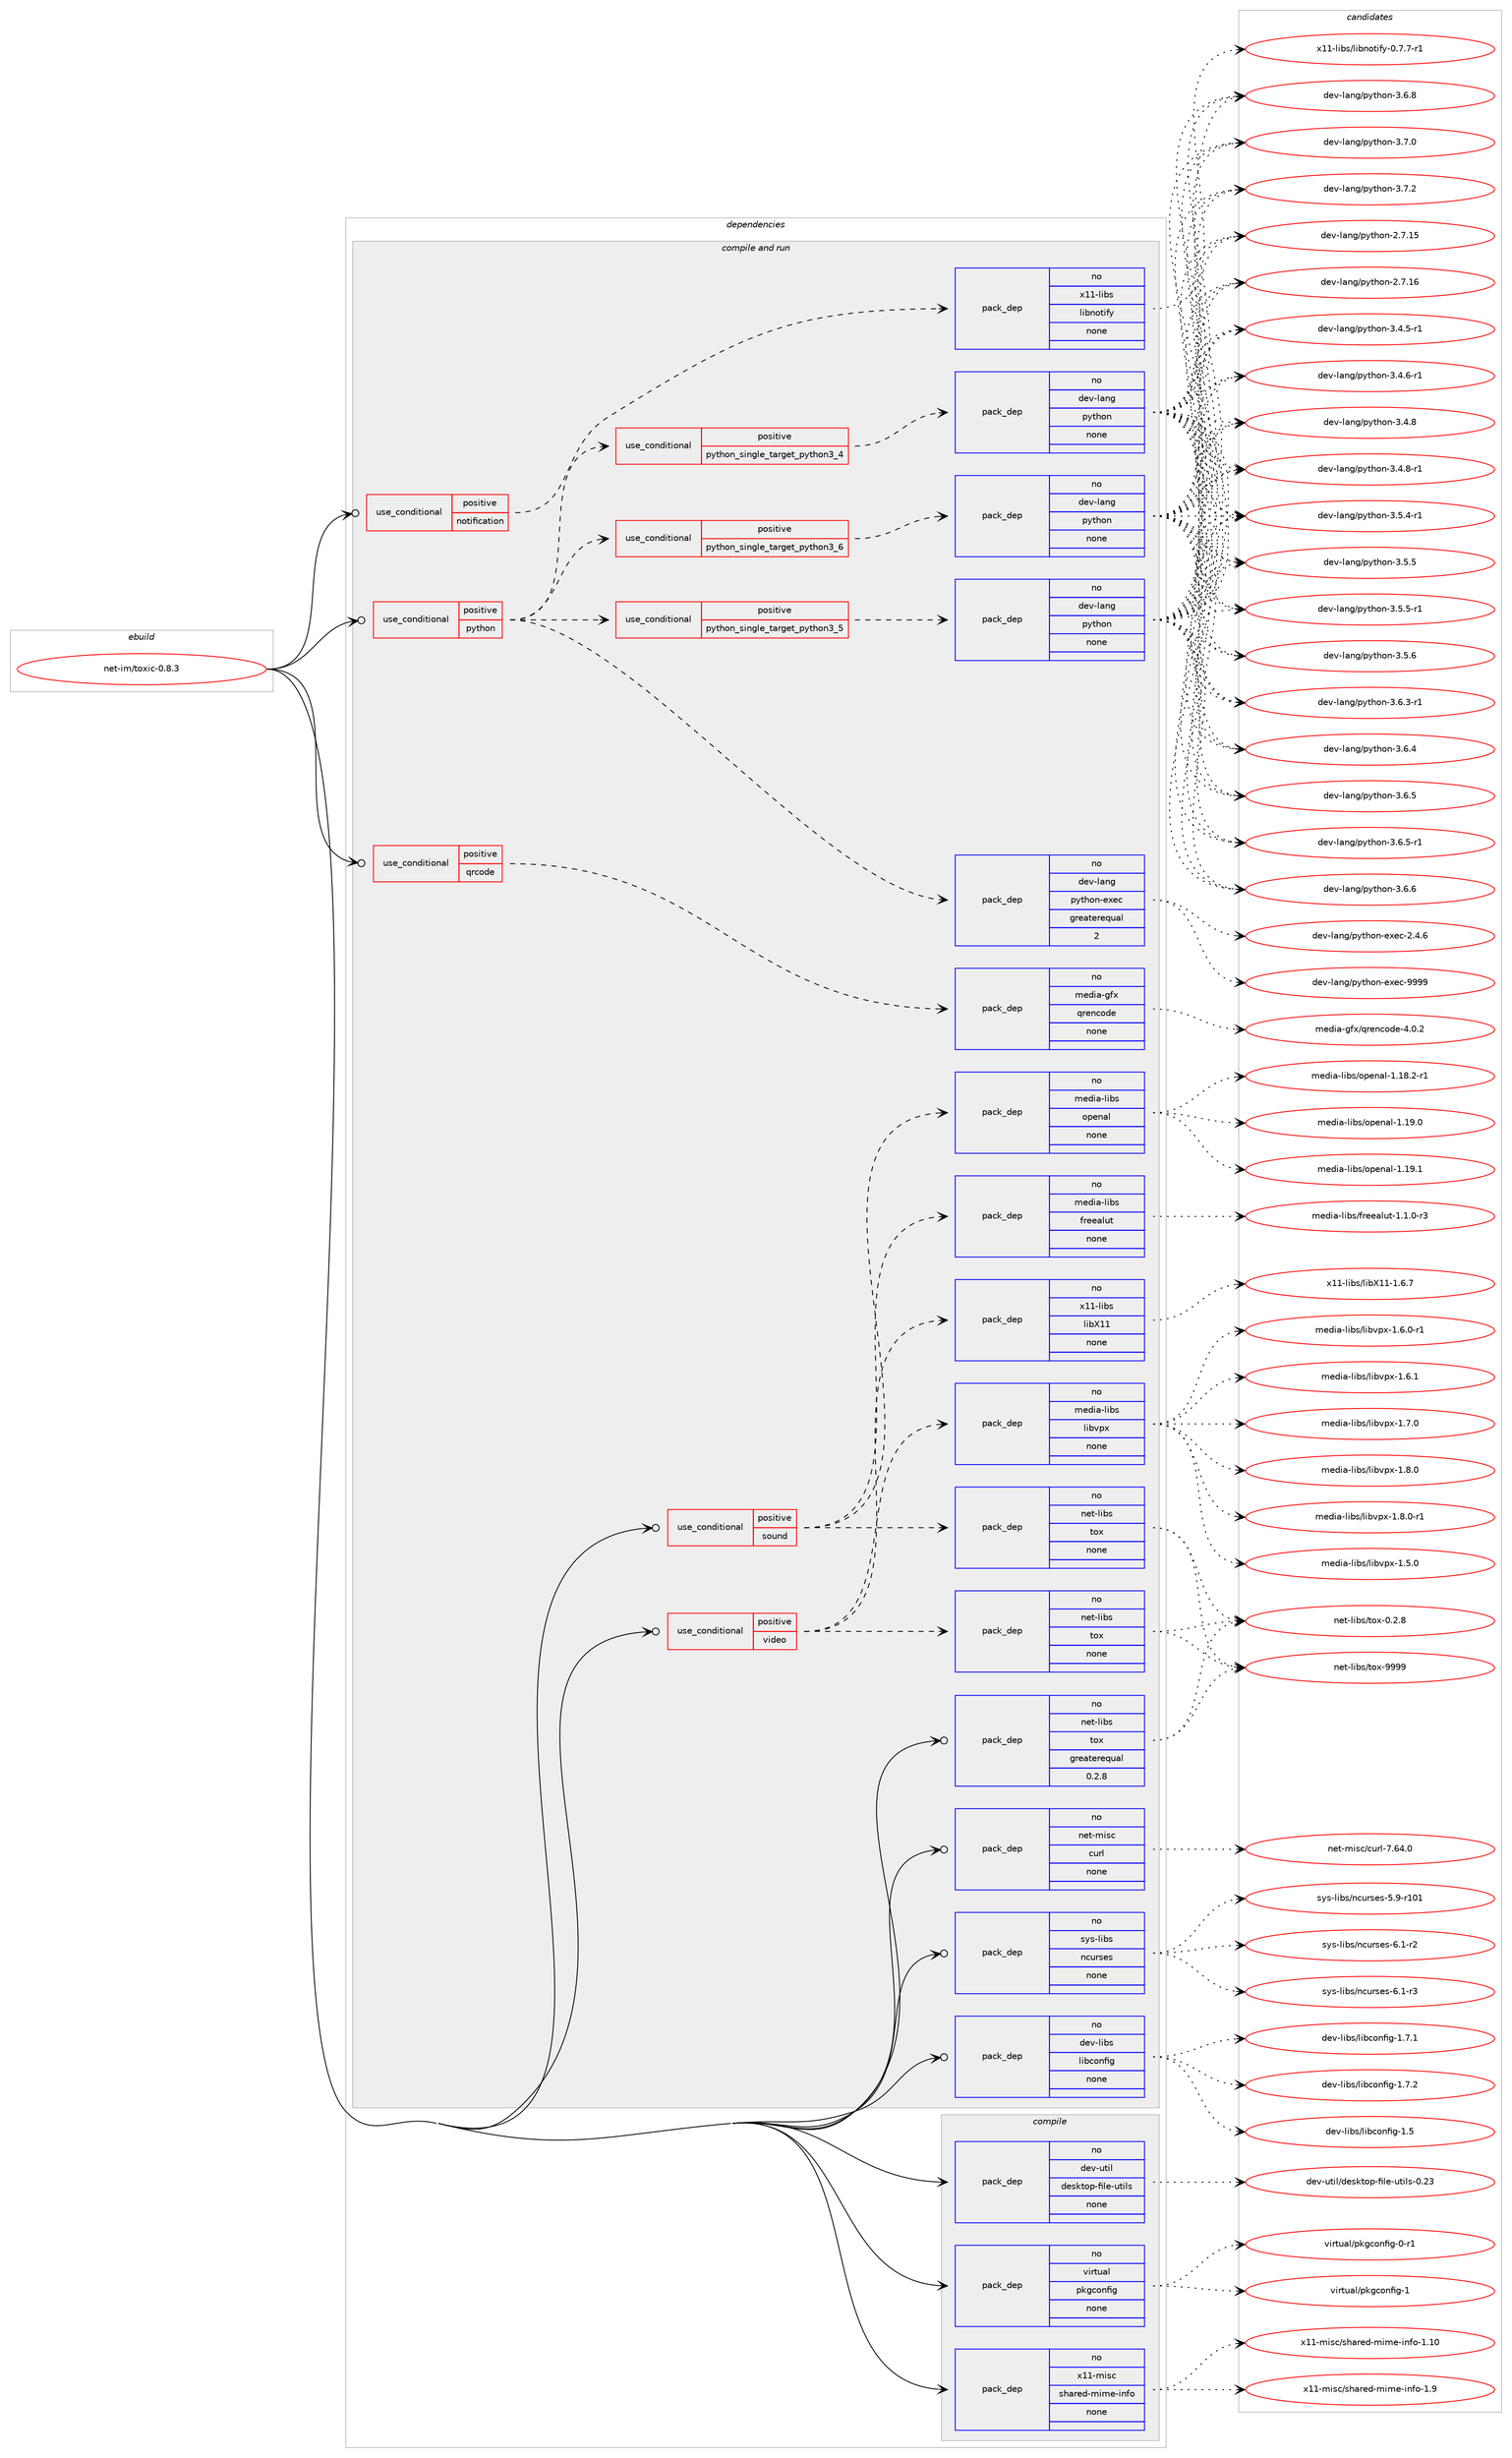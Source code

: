 digraph prolog {

# *************
# Graph options
# *************

newrank=true;
concentrate=true;
compound=true;
graph [rankdir=LR,fontname=Helvetica,fontsize=10,ranksep=1.5];#, ranksep=2.5, nodesep=0.2];
edge  [arrowhead=vee];
node  [fontname=Helvetica,fontsize=10];

# **********
# The ebuild
# **********

subgraph cluster_leftcol {
color=gray;
rank=same;
label=<<i>ebuild</i>>;
id [label="net-im/toxic-0.8.3", color=red, width=4, href="../net-im/toxic-0.8.3.svg"];
}

# ****************
# The dependencies
# ****************

subgraph cluster_midcol {
color=gray;
label=<<i>dependencies</i>>;
subgraph cluster_compile {
fillcolor="#eeeeee";
style=filled;
label=<<i>compile</i>>;
subgraph pack1184029 {
dependency1656108 [label=<<TABLE BORDER="0" CELLBORDER="1" CELLSPACING="0" CELLPADDING="4" WIDTH="220"><TR><TD ROWSPAN="6" CELLPADDING="30">pack_dep</TD></TR><TR><TD WIDTH="110">no</TD></TR><TR><TD>dev-util</TD></TR><TR><TD>desktop-file-utils</TD></TR><TR><TD>none</TD></TR><TR><TD></TD></TR></TABLE>>, shape=none, color=blue];
}
id:e -> dependency1656108:w [weight=20,style="solid",arrowhead="vee"];
subgraph pack1184030 {
dependency1656109 [label=<<TABLE BORDER="0" CELLBORDER="1" CELLSPACING="0" CELLPADDING="4" WIDTH="220"><TR><TD ROWSPAN="6" CELLPADDING="30">pack_dep</TD></TR><TR><TD WIDTH="110">no</TD></TR><TR><TD>virtual</TD></TR><TR><TD>pkgconfig</TD></TR><TR><TD>none</TD></TR><TR><TD></TD></TR></TABLE>>, shape=none, color=blue];
}
id:e -> dependency1656109:w [weight=20,style="solid",arrowhead="vee"];
subgraph pack1184031 {
dependency1656110 [label=<<TABLE BORDER="0" CELLBORDER="1" CELLSPACING="0" CELLPADDING="4" WIDTH="220"><TR><TD ROWSPAN="6" CELLPADDING="30">pack_dep</TD></TR><TR><TD WIDTH="110">no</TD></TR><TR><TD>x11-misc</TD></TR><TR><TD>shared-mime-info</TD></TR><TR><TD>none</TD></TR><TR><TD></TD></TR></TABLE>>, shape=none, color=blue];
}
id:e -> dependency1656110:w [weight=20,style="solid",arrowhead="vee"];
}
subgraph cluster_compileandrun {
fillcolor="#eeeeee";
style=filled;
label=<<i>compile and run</i>>;
subgraph cond445238 {
dependency1656111 [label=<<TABLE BORDER="0" CELLBORDER="1" CELLSPACING="0" CELLPADDING="4"><TR><TD ROWSPAN="3" CELLPADDING="10">use_conditional</TD></TR><TR><TD>positive</TD></TR><TR><TD>notification</TD></TR></TABLE>>, shape=none, color=red];
subgraph pack1184032 {
dependency1656112 [label=<<TABLE BORDER="0" CELLBORDER="1" CELLSPACING="0" CELLPADDING="4" WIDTH="220"><TR><TD ROWSPAN="6" CELLPADDING="30">pack_dep</TD></TR><TR><TD WIDTH="110">no</TD></TR><TR><TD>x11-libs</TD></TR><TR><TD>libnotify</TD></TR><TR><TD>none</TD></TR><TR><TD></TD></TR></TABLE>>, shape=none, color=blue];
}
dependency1656111:e -> dependency1656112:w [weight=20,style="dashed",arrowhead="vee"];
}
id:e -> dependency1656111:w [weight=20,style="solid",arrowhead="odotvee"];
subgraph cond445239 {
dependency1656113 [label=<<TABLE BORDER="0" CELLBORDER="1" CELLSPACING="0" CELLPADDING="4"><TR><TD ROWSPAN="3" CELLPADDING="10">use_conditional</TD></TR><TR><TD>positive</TD></TR><TR><TD>python</TD></TR></TABLE>>, shape=none, color=red];
subgraph cond445240 {
dependency1656114 [label=<<TABLE BORDER="0" CELLBORDER="1" CELLSPACING="0" CELLPADDING="4"><TR><TD ROWSPAN="3" CELLPADDING="10">use_conditional</TD></TR><TR><TD>positive</TD></TR><TR><TD>python_single_target_python3_4</TD></TR></TABLE>>, shape=none, color=red];
subgraph pack1184033 {
dependency1656115 [label=<<TABLE BORDER="0" CELLBORDER="1" CELLSPACING="0" CELLPADDING="4" WIDTH="220"><TR><TD ROWSPAN="6" CELLPADDING="30">pack_dep</TD></TR><TR><TD WIDTH="110">no</TD></TR><TR><TD>dev-lang</TD></TR><TR><TD>python</TD></TR><TR><TD>none</TD></TR><TR><TD></TD></TR></TABLE>>, shape=none, color=blue];
}
dependency1656114:e -> dependency1656115:w [weight=20,style="dashed",arrowhead="vee"];
}
dependency1656113:e -> dependency1656114:w [weight=20,style="dashed",arrowhead="vee"];
subgraph cond445241 {
dependency1656116 [label=<<TABLE BORDER="0" CELLBORDER="1" CELLSPACING="0" CELLPADDING="4"><TR><TD ROWSPAN="3" CELLPADDING="10">use_conditional</TD></TR><TR><TD>positive</TD></TR><TR><TD>python_single_target_python3_5</TD></TR></TABLE>>, shape=none, color=red];
subgraph pack1184034 {
dependency1656117 [label=<<TABLE BORDER="0" CELLBORDER="1" CELLSPACING="0" CELLPADDING="4" WIDTH="220"><TR><TD ROWSPAN="6" CELLPADDING="30">pack_dep</TD></TR><TR><TD WIDTH="110">no</TD></TR><TR><TD>dev-lang</TD></TR><TR><TD>python</TD></TR><TR><TD>none</TD></TR><TR><TD></TD></TR></TABLE>>, shape=none, color=blue];
}
dependency1656116:e -> dependency1656117:w [weight=20,style="dashed",arrowhead="vee"];
}
dependency1656113:e -> dependency1656116:w [weight=20,style="dashed",arrowhead="vee"];
subgraph cond445242 {
dependency1656118 [label=<<TABLE BORDER="0" CELLBORDER="1" CELLSPACING="0" CELLPADDING="4"><TR><TD ROWSPAN="3" CELLPADDING="10">use_conditional</TD></TR><TR><TD>positive</TD></TR><TR><TD>python_single_target_python3_6</TD></TR></TABLE>>, shape=none, color=red];
subgraph pack1184035 {
dependency1656119 [label=<<TABLE BORDER="0" CELLBORDER="1" CELLSPACING="0" CELLPADDING="4" WIDTH="220"><TR><TD ROWSPAN="6" CELLPADDING="30">pack_dep</TD></TR><TR><TD WIDTH="110">no</TD></TR><TR><TD>dev-lang</TD></TR><TR><TD>python</TD></TR><TR><TD>none</TD></TR><TR><TD></TD></TR></TABLE>>, shape=none, color=blue];
}
dependency1656118:e -> dependency1656119:w [weight=20,style="dashed",arrowhead="vee"];
}
dependency1656113:e -> dependency1656118:w [weight=20,style="dashed",arrowhead="vee"];
subgraph pack1184036 {
dependency1656120 [label=<<TABLE BORDER="0" CELLBORDER="1" CELLSPACING="0" CELLPADDING="4" WIDTH="220"><TR><TD ROWSPAN="6" CELLPADDING="30">pack_dep</TD></TR><TR><TD WIDTH="110">no</TD></TR><TR><TD>dev-lang</TD></TR><TR><TD>python-exec</TD></TR><TR><TD>greaterequal</TD></TR><TR><TD>2</TD></TR></TABLE>>, shape=none, color=blue];
}
dependency1656113:e -> dependency1656120:w [weight=20,style="dashed",arrowhead="vee"];
}
id:e -> dependency1656113:w [weight=20,style="solid",arrowhead="odotvee"];
subgraph cond445243 {
dependency1656121 [label=<<TABLE BORDER="0" CELLBORDER="1" CELLSPACING="0" CELLPADDING="4"><TR><TD ROWSPAN="3" CELLPADDING="10">use_conditional</TD></TR><TR><TD>positive</TD></TR><TR><TD>qrcode</TD></TR></TABLE>>, shape=none, color=red];
subgraph pack1184037 {
dependency1656122 [label=<<TABLE BORDER="0" CELLBORDER="1" CELLSPACING="0" CELLPADDING="4" WIDTH="220"><TR><TD ROWSPAN="6" CELLPADDING="30">pack_dep</TD></TR><TR><TD WIDTH="110">no</TD></TR><TR><TD>media-gfx</TD></TR><TR><TD>qrencode</TD></TR><TR><TD>none</TD></TR><TR><TD></TD></TR></TABLE>>, shape=none, color=blue];
}
dependency1656121:e -> dependency1656122:w [weight=20,style="dashed",arrowhead="vee"];
}
id:e -> dependency1656121:w [weight=20,style="solid",arrowhead="odotvee"];
subgraph cond445244 {
dependency1656123 [label=<<TABLE BORDER="0" CELLBORDER="1" CELLSPACING="0" CELLPADDING="4"><TR><TD ROWSPAN="3" CELLPADDING="10">use_conditional</TD></TR><TR><TD>positive</TD></TR><TR><TD>sound</TD></TR></TABLE>>, shape=none, color=red];
subgraph pack1184038 {
dependency1656124 [label=<<TABLE BORDER="0" CELLBORDER="1" CELLSPACING="0" CELLPADDING="4" WIDTH="220"><TR><TD ROWSPAN="6" CELLPADDING="30">pack_dep</TD></TR><TR><TD WIDTH="110">no</TD></TR><TR><TD>media-libs</TD></TR><TR><TD>freealut</TD></TR><TR><TD>none</TD></TR><TR><TD></TD></TR></TABLE>>, shape=none, color=blue];
}
dependency1656123:e -> dependency1656124:w [weight=20,style="dashed",arrowhead="vee"];
subgraph pack1184039 {
dependency1656125 [label=<<TABLE BORDER="0" CELLBORDER="1" CELLSPACING="0" CELLPADDING="4" WIDTH="220"><TR><TD ROWSPAN="6" CELLPADDING="30">pack_dep</TD></TR><TR><TD WIDTH="110">no</TD></TR><TR><TD>media-libs</TD></TR><TR><TD>openal</TD></TR><TR><TD>none</TD></TR><TR><TD></TD></TR></TABLE>>, shape=none, color=blue];
}
dependency1656123:e -> dependency1656125:w [weight=20,style="dashed",arrowhead="vee"];
subgraph pack1184040 {
dependency1656126 [label=<<TABLE BORDER="0" CELLBORDER="1" CELLSPACING="0" CELLPADDING="4" WIDTH="220"><TR><TD ROWSPAN="6" CELLPADDING="30">pack_dep</TD></TR><TR><TD WIDTH="110">no</TD></TR><TR><TD>net-libs</TD></TR><TR><TD>tox</TD></TR><TR><TD>none</TD></TR><TR><TD></TD></TR></TABLE>>, shape=none, color=blue];
}
dependency1656123:e -> dependency1656126:w [weight=20,style="dashed",arrowhead="vee"];
}
id:e -> dependency1656123:w [weight=20,style="solid",arrowhead="odotvee"];
subgraph cond445245 {
dependency1656127 [label=<<TABLE BORDER="0" CELLBORDER="1" CELLSPACING="0" CELLPADDING="4"><TR><TD ROWSPAN="3" CELLPADDING="10">use_conditional</TD></TR><TR><TD>positive</TD></TR><TR><TD>video</TD></TR></TABLE>>, shape=none, color=red];
subgraph pack1184041 {
dependency1656128 [label=<<TABLE BORDER="0" CELLBORDER="1" CELLSPACING="0" CELLPADDING="4" WIDTH="220"><TR><TD ROWSPAN="6" CELLPADDING="30">pack_dep</TD></TR><TR><TD WIDTH="110">no</TD></TR><TR><TD>media-libs</TD></TR><TR><TD>libvpx</TD></TR><TR><TD>none</TD></TR><TR><TD></TD></TR></TABLE>>, shape=none, color=blue];
}
dependency1656127:e -> dependency1656128:w [weight=20,style="dashed",arrowhead="vee"];
subgraph pack1184042 {
dependency1656129 [label=<<TABLE BORDER="0" CELLBORDER="1" CELLSPACING="0" CELLPADDING="4" WIDTH="220"><TR><TD ROWSPAN="6" CELLPADDING="30">pack_dep</TD></TR><TR><TD WIDTH="110">no</TD></TR><TR><TD>net-libs</TD></TR><TR><TD>tox</TD></TR><TR><TD>none</TD></TR><TR><TD></TD></TR></TABLE>>, shape=none, color=blue];
}
dependency1656127:e -> dependency1656129:w [weight=20,style="dashed",arrowhead="vee"];
subgraph pack1184043 {
dependency1656130 [label=<<TABLE BORDER="0" CELLBORDER="1" CELLSPACING="0" CELLPADDING="4" WIDTH="220"><TR><TD ROWSPAN="6" CELLPADDING="30">pack_dep</TD></TR><TR><TD WIDTH="110">no</TD></TR><TR><TD>x11-libs</TD></TR><TR><TD>libX11</TD></TR><TR><TD>none</TD></TR><TR><TD></TD></TR></TABLE>>, shape=none, color=blue];
}
dependency1656127:e -> dependency1656130:w [weight=20,style="dashed",arrowhead="vee"];
}
id:e -> dependency1656127:w [weight=20,style="solid",arrowhead="odotvee"];
subgraph pack1184044 {
dependency1656131 [label=<<TABLE BORDER="0" CELLBORDER="1" CELLSPACING="0" CELLPADDING="4" WIDTH="220"><TR><TD ROWSPAN="6" CELLPADDING="30">pack_dep</TD></TR><TR><TD WIDTH="110">no</TD></TR><TR><TD>dev-libs</TD></TR><TR><TD>libconfig</TD></TR><TR><TD>none</TD></TR><TR><TD></TD></TR></TABLE>>, shape=none, color=blue];
}
id:e -> dependency1656131:w [weight=20,style="solid",arrowhead="odotvee"];
subgraph pack1184045 {
dependency1656132 [label=<<TABLE BORDER="0" CELLBORDER="1" CELLSPACING="0" CELLPADDING="4" WIDTH="220"><TR><TD ROWSPAN="6" CELLPADDING="30">pack_dep</TD></TR><TR><TD WIDTH="110">no</TD></TR><TR><TD>net-libs</TD></TR><TR><TD>tox</TD></TR><TR><TD>greaterequal</TD></TR><TR><TD>0.2.8</TD></TR></TABLE>>, shape=none, color=blue];
}
id:e -> dependency1656132:w [weight=20,style="solid",arrowhead="odotvee"];
subgraph pack1184046 {
dependency1656133 [label=<<TABLE BORDER="0" CELLBORDER="1" CELLSPACING="0" CELLPADDING="4" WIDTH="220"><TR><TD ROWSPAN="6" CELLPADDING="30">pack_dep</TD></TR><TR><TD WIDTH="110">no</TD></TR><TR><TD>net-misc</TD></TR><TR><TD>curl</TD></TR><TR><TD>none</TD></TR><TR><TD></TD></TR></TABLE>>, shape=none, color=blue];
}
id:e -> dependency1656133:w [weight=20,style="solid",arrowhead="odotvee"];
subgraph pack1184047 {
dependency1656134 [label=<<TABLE BORDER="0" CELLBORDER="1" CELLSPACING="0" CELLPADDING="4" WIDTH="220"><TR><TD ROWSPAN="6" CELLPADDING="30">pack_dep</TD></TR><TR><TD WIDTH="110">no</TD></TR><TR><TD>sys-libs</TD></TR><TR><TD>ncurses</TD></TR><TR><TD>none</TD></TR><TR><TD></TD></TR></TABLE>>, shape=none, color=blue];
}
id:e -> dependency1656134:w [weight=20,style="solid",arrowhead="odotvee"];
}
subgraph cluster_run {
fillcolor="#eeeeee";
style=filled;
label=<<i>run</i>>;
}
}

# **************
# The candidates
# **************

subgraph cluster_choices {
rank=same;
color=gray;
label=<<i>candidates</i>>;

subgraph choice1184029 {
color=black;
nodesep=1;
choice100101118451171161051084710010111510711611111245102105108101451171161051081154548465051 [label="dev-util/desktop-file-utils-0.23", color=red, width=4,href="../dev-util/desktop-file-utils-0.23.svg"];
dependency1656108:e -> choice100101118451171161051084710010111510711611111245102105108101451171161051081154548465051:w [style=dotted,weight="100"];
}
subgraph choice1184030 {
color=black;
nodesep=1;
choice11810511411611797108471121071039911111010210510345484511449 [label="virtual/pkgconfig-0-r1", color=red, width=4,href="../virtual/pkgconfig-0-r1.svg"];
choice1181051141161179710847112107103991111101021051034549 [label="virtual/pkgconfig-1", color=red, width=4,href="../virtual/pkgconfig-1.svg"];
dependency1656109:e -> choice11810511411611797108471121071039911111010210510345484511449:w [style=dotted,weight="100"];
dependency1656109:e -> choice1181051141161179710847112107103991111101021051034549:w [style=dotted,weight="100"];
}
subgraph choice1184031 {
color=black;
nodesep=1;
choice12049494510910511599471151049711410110045109105109101451051101021114549464948 [label="x11-misc/shared-mime-info-1.10", color=red, width=4,href="../x11-misc/shared-mime-info-1.10.svg"];
choice120494945109105115994711510497114101100451091051091014510511010211145494657 [label="x11-misc/shared-mime-info-1.9", color=red, width=4,href="../x11-misc/shared-mime-info-1.9.svg"];
dependency1656110:e -> choice12049494510910511599471151049711410110045109105109101451051101021114549464948:w [style=dotted,weight="100"];
dependency1656110:e -> choice120494945109105115994711510497114101100451091051091014510511010211145494657:w [style=dotted,weight="100"];
}
subgraph choice1184032 {
color=black;
nodesep=1;
choice1204949451081059811547108105981101111161051021214548465546554511449 [label="x11-libs/libnotify-0.7.7-r1", color=red, width=4,href="../x11-libs/libnotify-0.7.7-r1.svg"];
dependency1656112:e -> choice1204949451081059811547108105981101111161051021214548465546554511449:w [style=dotted,weight="100"];
}
subgraph choice1184033 {
color=black;
nodesep=1;
choice10010111845108971101034711212111610411111045504655464953 [label="dev-lang/python-2.7.15", color=red, width=4,href="../dev-lang/python-2.7.15.svg"];
choice10010111845108971101034711212111610411111045504655464954 [label="dev-lang/python-2.7.16", color=red, width=4,href="../dev-lang/python-2.7.16.svg"];
choice1001011184510897110103471121211161041111104551465246534511449 [label="dev-lang/python-3.4.5-r1", color=red, width=4,href="../dev-lang/python-3.4.5-r1.svg"];
choice1001011184510897110103471121211161041111104551465246544511449 [label="dev-lang/python-3.4.6-r1", color=red, width=4,href="../dev-lang/python-3.4.6-r1.svg"];
choice100101118451089711010347112121116104111110455146524656 [label="dev-lang/python-3.4.8", color=red, width=4,href="../dev-lang/python-3.4.8.svg"];
choice1001011184510897110103471121211161041111104551465246564511449 [label="dev-lang/python-3.4.8-r1", color=red, width=4,href="../dev-lang/python-3.4.8-r1.svg"];
choice1001011184510897110103471121211161041111104551465346524511449 [label="dev-lang/python-3.5.4-r1", color=red, width=4,href="../dev-lang/python-3.5.4-r1.svg"];
choice100101118451089711010347112121116104111110455146534653 [label="dev-lang/python-3.5.5", color=red, width=4,href="../dev-lang/python-3.5.5.svg"];
choice1001011184510897110103471121211161041111104551465346534511449 [label="dev-lang/python-3.5.5-r1", color=red, width=4,href="../dev-lang/python-3.5.5-r1.svg"];
choice100101118451089711010347112121116104111110455146534654 [label="dev-lang/python-3.5.6", color=red, width=4,href="../dev-lang/python-3.5.6.svg"];
choice1001011184510897110103471121211161041111104551465446514511449 [label="dev-lang/python-3.6.3-r1", color=red, width=4,href="../dev-lang/python-3.6.3-r1.svg"];
choice100101118451089711010347112121116104111110455146544652 [label="dev-lang/python-3.6.4", color=red, width=4,href="../dev-lang/python-3.6.4.svg"];
choice100101118451089711010347112121116104111110455146544653 [label="dev-lang/python-3.6.5", color=red, width=4,href="../dev-lang/python-3.6.5.svg"];
choice1001011184510897110103471121211161041111104551465446534511449 [label="dev-lang/python-3.6.5-r1", color=red, width=4,href="../dev-lang/python-3.6.5-r1.svg"];
choice100101118451089711010347112121116104111110455146544654 [label="dev-lang/python-3.6.6", color=red, width=4,href="../dev-lang/python-3.6.6.svg"];
choice100101118451089711010347112121116104111110455146544656 [label="dev-lang/python-3.6.8", color=red, width=4,href="../dev-lang/python-3.6.8.svg"];
choice100101118451089711010347112121116104111110455146554648 [label="dev-lang/python-3.7.0", color=red, width=4,href="../dev-lang/python-3.7.0.svg"];
choice100101118451089711010347112121116104111110455146554650 [label="dev-lang/python-3.7.2", color=red, width=4,href="../dev-lang/python-3.7.2.svg"];
dependency1656115:e -> choice10010111845108971101034711212111610411111045504655464953:w [style=dotted,weight="100"];
dependency1656115:e -> choice10010111845108971101034711212111610411111045504655464954:w [style=dotted,weight="100"];
dependency1656115:e -> choice1001011184510897110103471121211161041111104551465246534511449:w [style=dotted,weight="100"];
dependency1656115:e -> choice1001011184510897110103471121211161041111104551465246544511449:w [style=dotted,weight="100"];
dependency1656115:e -> choice100101118451089711010347112121116104111110455146524656:w [style=dotted,weight="100"];
dependency1656115:e -> choice1001011184510897110103471121211161041111104551465246564511449:w [style=dotted,weight="100"];
dependency1656115:e -> choice1001011184510897110103471121211161041111104551465346524511449:w [style=dotted,weight="100"];
dependency1656115:e -> choice100101118451089711010347112121116104111110455146534653:w [style=dotted,weight="100"];
dependency1656115:e -> choice1001011184510897110103471121211161041111104551465346534511449:w [style=dotted,weight="100"];
dependency1656115:e -> choice100101118451089711010347112121116104111110455146534654:w [style=dotted,weight="100"];
dependency1656115:e -> choice1001011184510897110103471121211161041111104551465446514511449:w [style=dotted,weight="100"];
dependency1656115:e -> choice100101118451089711010347112121116104111110455146544652:w [style=dotted,weight="100"];
dependency1656115:e -> choice100101118451089711010347112121116104111110455146544653:w [style=dotted,weight="100"];
dependency1656115:e -> choice1001011184510897110103471121211161041111104551465446534511449:w [style=dotted,weight="100"];
dependency1656115:e -> choice100101118451089711010347112121116104111110455146544654:w [style=dotted,weight="100"];
dependency1656115:e -> choice100101118451089711010347112121116104111110455146544656:w [style=dotted,weight="100"];
dependency1656115:e -> choice100101118451089711010347112121116104111110455146554648:w [style=dotted,weight="100"];
dependency1656115:e -> choice100101118451089711010347112121116104111110455146554650:w [style=dotted,weight="100"];
}
subgraph choice1184034 {
color=black;
nodesep=1;
choice10010111845108971101034711212111610411111045504655464953 [label="dev-lang/python-2.7.15", color=red, width=4,href="../dev-lang/python-2.7.15.svg"];
choice10010111845108971101034711212111610411111045504655464954 [label="dev-lang/python-2.7.16", color=red, width=4,href="../dev-lang/python-2.7.16.svg"];
choice1001011184510897110103471121211161041111104551465246534511449 [label="dev-lang/python-3.4.5-r1", color=red, width=4,href="../dev-lang/python-3.4.5-r1.svg"];
choice1001011184510897110103471121211161041111104551465246544511449 [label="dev-lang/python-3.4.6-r1", color=red, width=4,href="../dev-lang/python-3.4.6-r1.svg"];
choice100101118451089711010347112121116104111110455146524656 [label="dev-lang/python-3.4.8", color=red, width=4,href="../dev-lang/python-3.4.8.svg"];
choice1001011184510897110103471121211161041111104551465246564511449 [label="dev-lang/python-3.4.8-r1", color=red, width=4,href="../dev-lang/python-3.4.8-r1.svg"];
choice1001011184510897110103471121211161041111104551465346524511449 [label="dev-lang/python-3.5.4-r1", color=red, width=4,href="../dev-lang/python-3.5.4-r1.svg"];
choice100101118451089711010347112121116104111110455146534653 [label="dev-lang/python-3.5.5", color=red, width=4,href="../dev-lang/python-3.5.5.svg"];
choice1001011184510897110103471121211161041111104551465346534511449 [label="dev-lang/python-3.5.5-r1", color=red, width=4,href="../dev-lang/python-3.5.5-r1.svg"];
choice100101118451089711010347112121116104111110455146534654 [label="dev-lang/python-3.5.6", color=red, width=4,href="../dev-lang/python-3.5.6.svg"];
choice1001011184510897110103471121211161041111104551465446514511449 [label="dev-lang/python-3.6.3-r1", color=red, width=4,href="../dev-lang/python-3.6.3-r1.svg"];
choice100101118451089711010347112121116104111110455146544652 [label="dev-lang/python-3.6.4", color=red, width=4,href="../dev-lang/python-3.6.4.svg"];
choice100101118451089711010347112121116104111110455146544653 [label="dev-lang/python-3.6.5", color=red, width=4,href="../dev-lang/python-3.6.5.svg"];
choice1001011184510897110103471121211161041111104551465446534511449 [label="dev-lang/python-3.6.5-r1", color=red, width=4,href="../dev-lang/python-3.6.5-r1.svg"];
choice100101118451089711010347112121116104111110455146544654 [label="dev-lang/python-3.6.6", color=red, width=4,href="../dev-lang/python-3.6.6.svg"];
choice100101118451089711010347112121116104111110455146544656 [label="dev-lang/python-3.6.8", color=red, width=4,href="../dev-lang/python-3.6.8.svg"];
choice100101118451089711010347112121116104111110455146554648 [label="dev-lang/python-3.7.0", color=red, width=4,href="../dev-lang/python-3.7.0.svg"];
choice100101118451089711010347112121116104111110455146554650 [label="dev-lang/python-3.7.2", color=red, width=4,href="../dev-lang/python-3.7.2.svg"];
dependency1656117:e -> choice10010111845108971101034711212111610411111045504655464953:w [style=dotted,weight="100"];
dependency1656117:e -> choice10010111845108971101034711212111610411111045504655464954:w [style=dotted,weight="100"];
dependency1656117:e -> choice1001011184510897110103471121211161041111104551465246534511449:w [style=dotted,weight="100"];
dependency1656117:e -> choice1001011184510897110103471121211161041111104551465246544511449:w [style=dotted,weight="100"];
dependency1656117:e -> choice100101118451089711010347112121116104111110455146524656:w [style=dotted,weight="100"];
dependency1656117:e -> choice1001011184510897110103471121211161041111104551465246564511449:w [style=dotted,weight="100"];
dependency1656117:e -> choice1001011184510897110103471121211161041111104551465346524511449:w [style=dotted,weight="100"];
dependency1656117:e -> choice100101118451089711010347112121116104111110455146534653:w [style=dotted,weight="100"];
dependency1656117:e -> choice1001011184510897110103471121211161041111104551465346534511449:w [style=dotted,weight="100"];
dependency1656117:e -> choice100101118451089711010347112121116104111110455146534654:w [style=dotted,weight="100"];
dependency1656117:e -> choice1001011184510897110103471121211161041111104551465446514511449:w [style=dotted,weight="100"];
dependency1656117:e -> choice100101118451089711010347112121116104111110455146544652:w [style=dotted,weight="100"];
dependency1656117:e -> choice100101118451089711010347112121116104111110455146544653:w [style=dotted,weight="100"];
dependency1656117:e -> choice1001011184510897110103471121211161041111104551465446534511449:w [style=dotted,weight="100"];
dependency1656117:e -> choice100101118451089711010347112121116104111110455146544654:w [style=dotted,weight="100"];
dependency1656117:e -> choice100101118451089711010347112121116104111110455146544656:w [style=dotted,weight="100"];
dependency1656117:e -> choice100101118451089711010347112121116104111110455146554648:w [style=dotted,weight="100"];
dependency1656117:e -> choice100101118451089711010347112121116104111110455146554650:w [style=dotted,weight="100"];
}
subgraph choice1184035 {
color=black;
nodesep=1;
choice10010111845108971101034711212111610411111045504655464953 [label="dev-lang/python-2.7.15", color=red, width=4,href="../dev-lang/python-2.7.15.svg"];
choice10010111845108971101034711212111610411111045504655464954 [label="dev-lang/python-2.7.16", color=red, width=4,href="../dev-lang/python-2.7.16.svg"];
choice1001011184510897110103471121211161041111104551465246534511449 [label="dev-lang/python-3.4.5-r1", color=red, width=4,href="../dev-lang/python-3.4.5-r1.svg"];
choice1001011184510897110103471121211161041111104551465246544511449 [label="dev-lang/python-3.4.6-r1", color=red, width=4,href="../dev-lang/python-3.4.6-r1.svg"];
choice100101118451089711010347112121116104111110455146524656 [label="dev-lang/python-3.4.8", color=red, width=4,href="../dev-lang/python-3.4.8.svg"];
choice1001011184510897110103471121211161041111104551465246564511449 [label="dev-lang/python-3.4.8-r1", color=red, width=4,href="../dev-lang/python-3.4.8-r1.svg"];
choice1001011184510897110103471121211161041111104551465346524511449 [label="dev-lang/python-3.5.4-r1", color=red, width=4,href="../dev-lang/python-3.5.4-r1.svg"];
choice100101118451089711010347112121116104111110455146534653 [label="dev-lang/python-3.5.5", color=red, width=4,href="../dev-lang/python-3.5.5.svg"];
choice1001011184510897110103471121211161041111104551465346534511449 [label="dev-lang/python-3.5.5-r1", color=red, width=4,href="../dev-lang/python-3.5.5-r1.svg"];
choice100101118451089711010347112121116104111110455146534654 [label="dev-lang/python-3.5.6", color=red, width=4,href="../dev-lang/python-3.5.6.svg"];
choice1001011184510897110103471121211161041111104551465446514511449 [label="dev-lang/python-3.6.3-r1", color=red, width=4,href="../dev-lang/python-3.6.3-r1.svg"];
choice100101118451089711010347112121116104111110455146544652 [label="dev-lang/python-3.6.4", color=red, width=4,href="../dev-lang/python-3.6.4.svg"];
choice100101118451089711010347112121116104111110455146544653 [label="dev-lang/python-3.6.5", color=red, width=4,href="../dev-lang/python-3.6.5.svg"];
choice1001011184510897110103471121211161041111104551465446534511449 [label="dev-lang/python-3.6.5-r1", color=red, width=4,href="../dev-lang/python-3.6.5-r1.svg"];
choice100101118451089711010347112121116104111110455146544654 [label="dev-lang/python-3.6.6", color=red, width=4,href="../dev-lang/python-3.6.6.svg"];
choice100101118451089711010347112121116104111110455146544656 [label="dev-lang/python-3.6.8", color=red, width=4,href="../dev-lang/python-3.6.8.svg"];
choice100101118451089711010347112121116104111110455146554648 [label="dev-lang/python-3.7.0", color=red, width=4,href="../dev-lang/python-3.7.0.svg"];
choice100101118451089711010347112121116104111110455146554650 [label="dev-lang/python-3.7.2", color=red, width=4,href="../dev-lang/python-3.7.2.svg"];
dependency1656119:e -> choice10010111845108971101034711212111610411111045504655464953:w [style=dotted,weight="100"];
dependency1656119:e -> choice10010111845108971101034711212111610411111045504655464954:w [style=dotted,weight="100"];
dependency1656119:e -> choice1001011184510897110103471121211161041111104551465246534511449:w [style=dotted,weight="100"];
dependency1656119:e -> choice1001011184510897110103471121211161041111104551465246544511449:w [style=dotted,weight="100"];
dependency1656119:e -> choice100101118451089711010347112121116104111110455146524656:w [style=dotted,weight="100"];
dependency1656119:e -> choice1001011184510897110103471121211161041111104551465246564511449:w [style=dotted,weight="100"];
dependency1656119:e -> choice1001011184510897110103471121211161041111104551465346524511449:w [style=dotted,weight="100"];
dependency1656119:e -> choice100101118451089711010347112121116104111110455146534653:w [style=dotted,weight="100"];
dependency1656119:e -> choice1001011184510897110103471121211161041111104551465346534511449:w [style=dotted,weight="100"];
dependency1656119:e -> choice100101118451089711010347112121116104111110455146534654:w [style=dotted,weight="100"];
dependency1656119:e -> choice1001011184510897110103471121211161041111104551465446514511449:w [style=dotted,weight="100"];
dependency1656119:e -> choice100101118451089711010347112121116104111110455146544652:w [style=dotted,weight="100"];
dependency1656119:e -> choice100101118451089711010347112121116104111110455146544653:w [style=dotted,weight="100"];
dependency1656119:e -> choice1001011184510897110103471121211161041111104551465446534511449:w [style=dotted,weight="100"];
dependency1656119:e -> choice100101118451089711010347112121116104111110455146544654:w [style=dotted,weight="100"];
dependency1656119:e -> choice100101118451089711010347112121116104111110455146544656:w [style=dotted,weight="100"];
dependency1656119:e -> choice100101118451089711010347112121116104111110455146554648:w [style=dotted,weight="100"];
dependency1656119:e -> choice100101118451089711010347112121116104111110455146554650:w [style=dotted,weight="100"];
}
subgraph choice1184036 {
color=black;
nodesep=1;
choice1001011184510897110103471121211161041111104510112010199455046524654 [label="dev-lang/python-exec-2.4.6", color=red, width=4,href="../dev-lang/python-exec-2.4.6.svg"];
choice10010111845108971101034711212111610411111045101120101994557575757 [label="dev-lang/python-exec-9999", color=red, width=4,href="../dev-lang/python-exec-9999.svg"];
dependency1656120:e -> choice1001011184510897110103471121211161041111104510112010199455046524654:w [style=dotted,weight="100"];
dependency1656120:e -> choice10010111845108971101034711212111610411111045101120101994557575757:w [style=dotted,weight="100"];
}
subgraph choice1184037 {
color=black;
nodesep=1;
choice10910110010597451031021204711311410111099111100101455246484650 [label="media-gfx/qrencode-4.0.2", color=red, width=4,href="../media-gfx/qrencode-4.0.2.svg"];
dependency1656122:e -> choice10910110010597451031021204711311410111099111100101455246484650:w [style=dotted,weight="100"];
}
subgraph choice1184038 {
color=black;
nodesep=1;
choice10910110010597451081059811547102114101101971081171164549464946484511451 [label="media-libs/freealut-1.1.0-r3", color=red, width=4,href="../media-libs/freealut-1.1.0-r3.svg"];
dependency1656124:e -> choice10910110010597451081059811547102114101101971081171164549464946484511451:w [style=dotted,weight="100"];
}
subgraph choice1184039 {
color=black;
nodesep=1;
choice1091011001059745108105981154711111210111097108454946495646504511449 [label="media-libs/openal-1.18.2-r1", color=red, width=4,href="../media-libs/openal-1.18.2-r1.svg"];
choice109101100105974510810598115471111121011109710845494649574648 [label="media-libs/openal-1.19.0", color=red, width=4,href="../media-libs/openal-1.19.0.svg"];
choice109101100105974510810598115471111121011109710845494649574649 [label="media-libs/openal-1.19.1", color=red, width=4,href="../media-libs/openal-1.19.1.svg"];
dependency1656125:e -> choice1091011001059745108105981154711111210111097108454946495646504511449:w [style=dotted,weight="100"];
dependency1656125:e -> choice109101100105974510810598115471111121011109710845494649574648:w [style=dotted,weight="100"];
dependency1656125:e -> choice109101100105974510810598115471111121011109710845494649574649:w [style=dotted,weight="100"];
}
subgraph choice1184040 {
color=black;
nodesep=1;
choice110101116451081059811547116111120454846504656 [label="net-libs/tox-0.2.8", color=red, width=4,href="../net-libs/tox-0.2.8.svg"];
choice1101011164510810598115471161111204557575757 [label="net-libs/tox-9999", color=red, width=4,href="../net-libs/tox-9999.svg"];
dependency1656126:e -> choice110101116451081059811547116111120454846504656:w [style=dotted,weight="100"];
dependency1656126:e -> choice1101011164510810598115471161111204557575757:w [style=dotted,weight="100"];
}
subgraph choice1184041 {
color=black;
nodesep=1;
choice1091011001059745108105981154710810598118112120454946534648 [label="media-libs/libvpx-1.5.0", color=red, width=4,href="../media-libs/libvpx-1.5.0.svg"];
choice10910110010597451081059811547108105981181121204549465446484511449 [label="media-libs/libvpx-1.6.0-r1", color=red, width=4,href="../media-libs/libvpx-1.6.0-r1.svg"];
choice1091011001059745108105981154710810598118112120454946544649 [label="media-libs/libvpx-1.6.1", color=red, width=4,href="../media-libs/libvpx-1.6.1.svg"];
choice1091011001059745108105981154710810598118112120454946554648 [label="media-libs/libvpx-1.7.0", color=red, width=4,href="../media-libs/libvpx-1.7.0.svg"];
choice1091011001059745108105981154710810598118112120454946564648 [label="media-libs/libvpx-1.8.0", color=red, width=4,href="../media-libs/libvpx-1.8.0.svg"];
choice10910110010597451081059811547108105981181121204549465646484511449 [label="media-libs/libvpx-1.8.0-r1", color=red, width=4,href="../media-libs/libvpx-1.8.0-r1.svg"];
dependency1656128:e -> choice1091011001059745108105981154710810598118112120454946534648:w [style=dotted,weight="100"];
dependency1656128:e -> choice10910110010597451081059811547108105981181121204549465446484511449:w [style=dotted,weight="100"];
dependency1656128:e -> choice1091011001059745108105981154710810598118112120454946544649:w [style=dotted,weight="100"];
dependency1656128:e -> choice1091011001059745108105981154710810598118112120454946554648:w [style=dotted,weight="100"];
dependency1656128:e -> choice1091011001059745108105981154710810598118112120454946564648:w [style=dotted,weight="100"];
dependency1656128:e -> choice10910110010597451081059811547108105981181121204549465646484511449:w [style=dotted,weight="100"];
}
subgraph choice1184042 {
color=black;
nodesep=1;
choice110101116451081059811547116111120454846504656 [label="net-libs/tox-0.2.8", color=red, width=4,href="../net-libs/tox-0.2.8.svg"];
choice1101011164510810598115471161111204557575757 [label="net-libs/tox-9999", color=red, width=4,href="../net-libs/tox-9999.svg"];
dependency1656129:e -> choice110101116451081059811547116111120454846504656:w [style=dotted,weight="100"];
dependency1656129:e -> choice1101011164510810598115471161111204557575757:w [style=dotted,weight="100"];
}
subgraph choice1184043 {
color=black;
nodesep=1;
choice120494945108105981154710810598884949454946544655 [label="x11-libs/libX11-1.6.7", color=red, width=4,href="../x11-libs/libX11-1.6.7.svg"];
dependency1656130:e -> choice120494945108105981154710810598884949454946544655:w [style=dotted,weight="100"];
}
subgraph choice1184044 {
color=black;
nodesep=1;
choice100101118451081059811547108105989911111010210510345494653 [label="dev-libs/libconfig-1.5", color=red, width=4,href="../dev-libs/libconfig-1.5.svg"];
choice1001011184510810598115471081059899111110102105103454946554649 [label="dev-libs/libconfig-1.7.1", color=red, width=4,href="../dev-libs/libconfig-1.7.1.svg"];
choice1001011184510810598115471081059899111110102105103454946554650 [label="dev-libs/libconfig-1.7.2", color=red, width=4,href="../dev-libs/libconfig-1.7.2.svg"];
dependency1656131:e -> choice100101118451081059811547108105989911111010210510345494653:w [style=dotted,weight="100"];
dependency1656131:e -> choice1001011184510810598115471081059899111110102105103454946554649:w [style=dotted,weight="100"];
dependency1656131:e -> choice1001011184510810598115471081059899111110102105103454946554650:w [style=dotted,weight="100"];
}
subgraph choice1184045 {
color=black;
nodesep=1;
choice110101116451081059811547116111120454846504656 [label="net-libs/tox-0.2.8", color=red, width=4,href="../net-libs/tox-0.2.8.svg"];
choice1101011164510810598115471161111204557575757 [label="net-libs/tox-9999", color=red, width=4,href="../net-libs/tox-9999.svg"];
dependency1656132:e -> choice110101116451081059811547116111120454846504656:w [style=dotted,weight="100"];
dependency1656132:e -> choice1101011164510810598115471161111204557575757:w [style=dotted,weight="100"];
}
subgraph choice1184046 {
color=black;
nodesep=1;
choice1101011164510910511599479911711410845554654524648 [label="net-misc/curl-7.64.0", color=red, width=4,href="../net-misc/curl-7.64.0.svg"];
dependency1656133:e -> choice1101011164510910511599479911711410845554654524648:w [style=dotted,weight="100"];
}
subgraph choice1184047 {
color=black;
nodesep=1;
choice115121115451081059811547110991171141151011154553465745114494849 [label="sys-libs/ncurses-5.9-r101", color=red, width=4,href="../sys-libs/ncurses-5.9-r101.svg"];
choice11512111545108105981154711099117114115101115455446494511450 [label="sys-libs/ncurses-6.1-r2", color=red, width=4,href="../sys-libs/ncurses-6.1-r2.svg"];
choice11512111545108105981154711099117114115101115455446494511451 [label="sys-libs/ncurses-6.1-r3", color=red, width=4,href="../sys-libs/ncurses-6.1-r3.svg"];
dependency1656134:e -> choice115121115451081059811547110991171141151011154553465745114494849:w [style=dotted,weight="100"];
dependency1656134:e -> choice11512111545108105981154711099117114115101115455446494511450:w [style=dotted,weight="100"];
dependency1656134:e -> choice11512111545108105981154711099117114115101115455446494511451:w [style=dotted,weight="100"];
}
}

}
